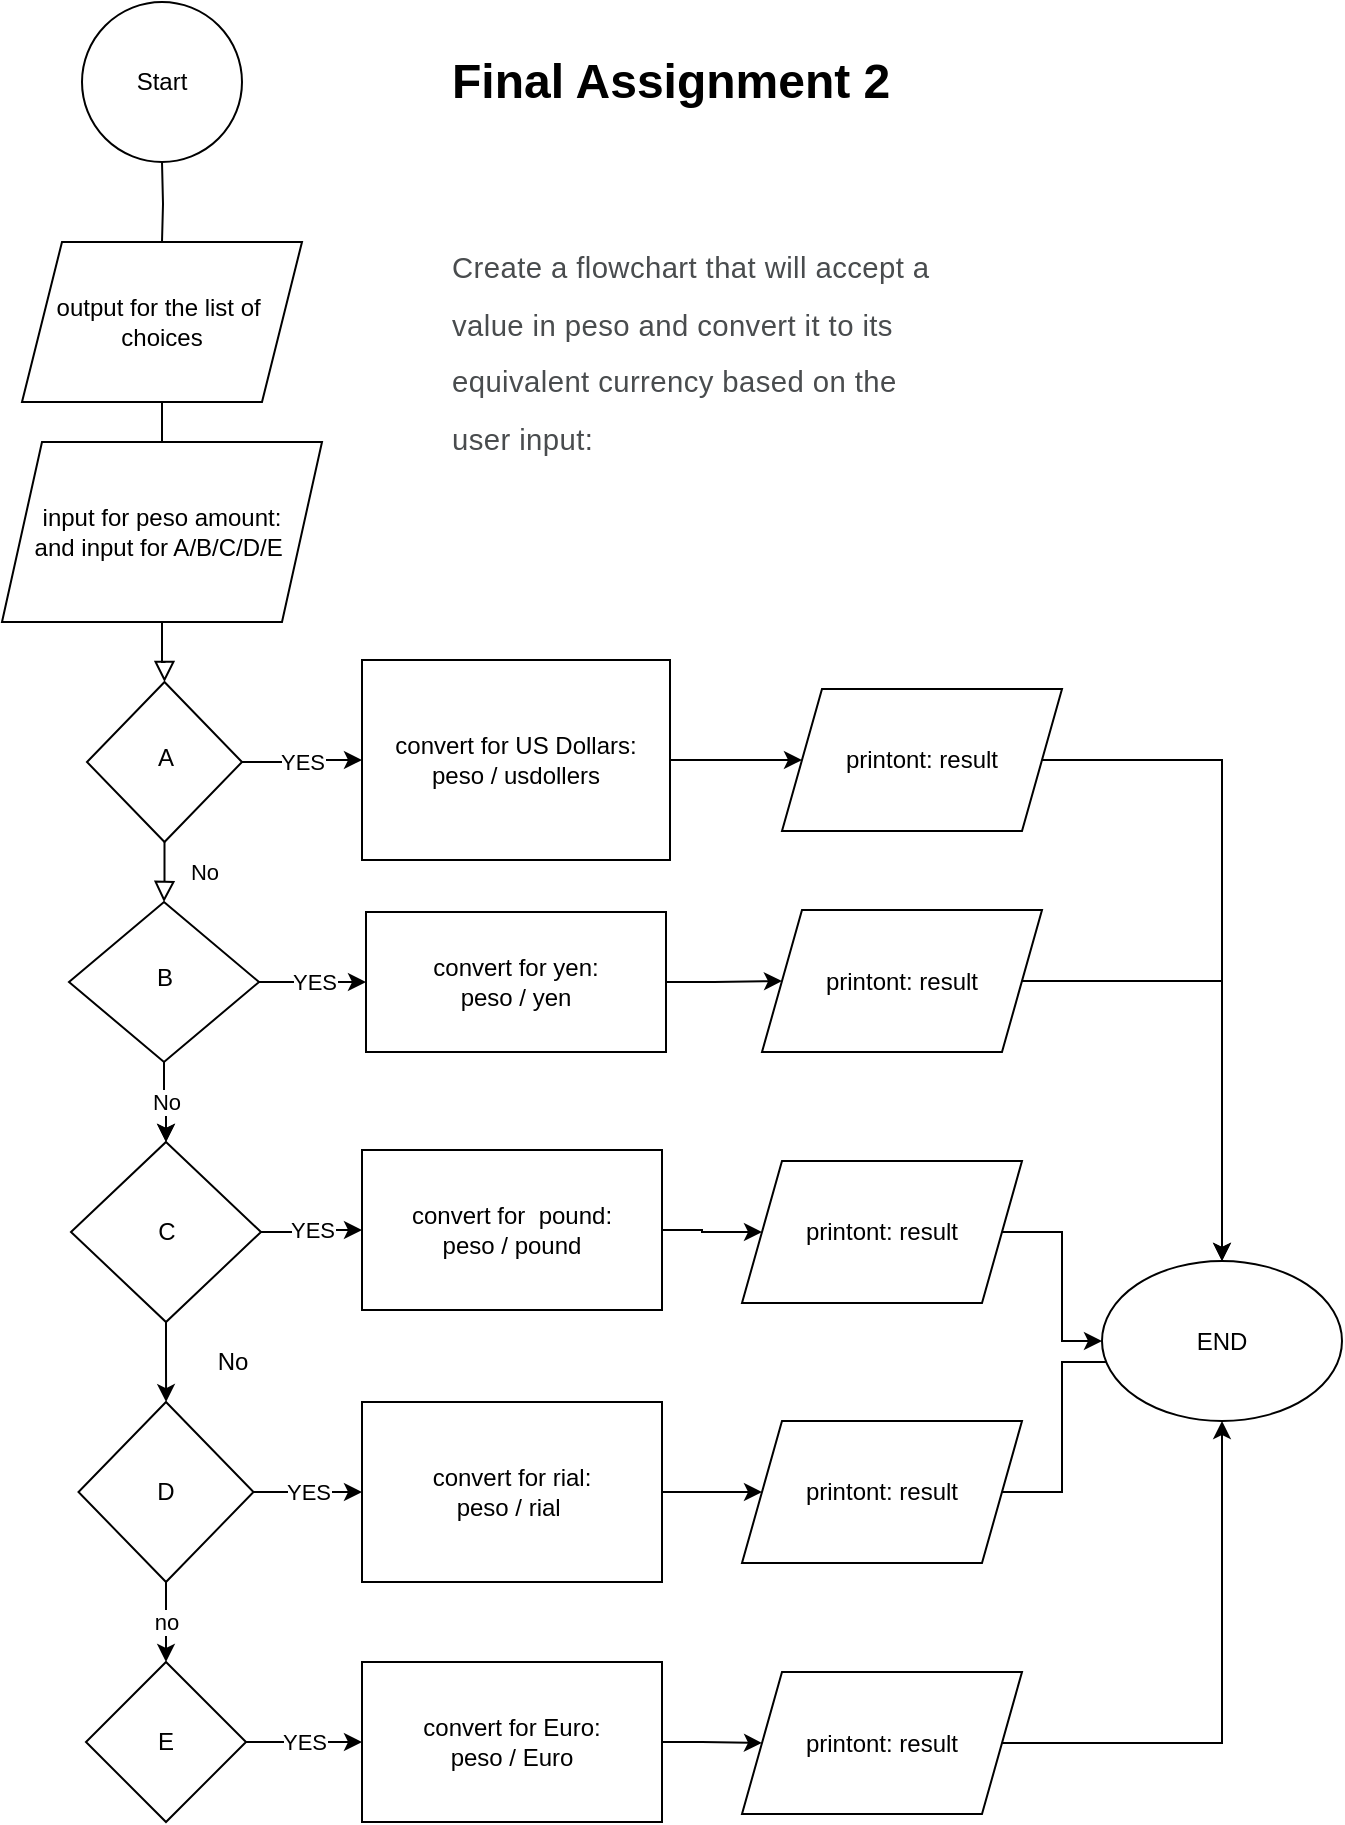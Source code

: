 <mxfile version="15.9.1" type="github">
  <diagram id="C5RBs43oDa-KdzZeNtuy" name="Page-1">
    <mxGraphModel dx="952" dy="527" grid="1" gridSize="10" guides="1" tooltips="1" connect="1" arrows="1" fold="1" page="1" pageScale="1" pageWidth="827" pageHeight="1169" math="0" shadow="0">
      <root>
        <mxCell id="WIyWlLk6GJQsqaUBKTNV-0" />
        <mxCell id="WIyWlLk6GJQsqaUBKTNV-1" parent="WIyWlLk6GJQsqaUBKTNV-0" />
        <mxCell id="WIyWlLk6GJQsqaUBKTNV-2" value="" style="rounded=0;html=1;jettySize=auto;orthogonalLoop=1;fontSize=11;endArrow=block;endFill=0;endSize=8;strokeWidth=1;shadow=0;labelBackgroundColor=none;edgeStyle=orthogonalEdgeStyle;startArrow=none;" parent="WIyWlLk6GJQsqaUBKTNV-1" source="BH_KnGm4BPcNQcjI9kcd-4" target="WIyWlLk6GJQsqaUBKTNV-6" edge="1">
          <mxGeometry relative="1" as="geometry">
            <mxPoint x="220" y="120" as="sourcePoint" />
          </mxGeometry>
        </mxCell>
        <mxCell id="WIyWlLk6GJQsqaUBKTNV-4" value="No" style="rounded=0;html=1;jettySize=auto;orthogonalLoop=1;fontSize=11;endArrow=block;endFill=0;endSize=8;strokeWidth=1;shadow=0;labelBackgroundColor=none;edgeStyle=orthogonalEdgeStyle;" parent="WIyWlLk6GJQsqaUBKTNV-1" source="WIyWlLk6GJQsqaUBKTNV-6" target="WIyWlLk6GJQsqaUBKTNV-10" edge="1">
          <mxGeometry y="20" relative="1" as="geometry">
            <mxPoint as="offset" />
          </mxGeometry>
        </mxCell>
        <mxCell id="BH_KnGm4BPcNQcjI9kcd-22" value="YES" style="edgeStyle=orthogonalEdgeStyle;rounded=0;orthogonalLoop=1;jettySize=auto;html=1;entryX=0;entryY=0.5;entryDx=0;entryDy=0;" edge="1" parent="WIyWlLk6GJQsqaUBKTNV-1" source="WIyWlLk6GJQsqaUBKTNV-6" target="BH_KnGm4BPcNQcjI9kcd-21">
          <mxGeometry relative="1" as="geometry" />
        </mxCell>
        <mxCell id="WIyWlLk6GJQsqaUBKTNV-6" value="A" style="rhombus;whiteSpace=wrap;html=1;shadow=0;fontFamily=Helvetica;fontSize=12;align=center;strokeWidth=1;spacing=6;spacingTop=-4;" parent="WIyWlLk6GJQsqaUBKTNV-1" vertex="1">
          <mxGeometry x="182.5" y="380" width="77.5" height="80" as="geometry" />
        </mxCell>
        <mxCell id="BH_KnGm4BPcNQcjI9kcd-10" style="edgeStyle=orthogonalEdgeStyle;rounded=0;orthogonalLoop=1;jettySize=auto;html=1;exitX=0.5;exitY=1;exitDx=0;exitDy=0;entryX=0.5;entryY=0;entryDx=0;entryDy=0;" edge="1" parent="WIyWlLk6GJQsqaUBKTNV-1" source="WIyWlLk6GJQsqaUBKTNV-10" target="BH_KnGm4BPcNQcjI9kcd-6">
          <mxGeometry relative="1" as="geometry" />
        </mxCell>
        <mxCell id="BH_KnGm4BPcNQcjI9kcd-11" value="No" style="edgeStyle=orthogonalEdgeStyle;rounded=0;orthogonalLoop=1;jettySize=auto;html=1;" edge="1" parent="WIyWlLk6GJQsqaUBKTNV-1" source="WIyWlLk6GJQsqaUBKTNV-10" target="BH_KnGm4BPcNQcjI9kcd-6">
          <mxGeometry relative="1" as="geometry" />
        </mxCell>
        <mxCell id="BH_KnGm4BPcNQcjI9kcd-24" value="YES" style="edgeStyle=orthogonalEdgeStyle;rounded=0;orthogonalLoop=1;jettySize=auto;html=1;" edge="1" parent="WIyWlLk6GJQsqaUBKTNV-1" source="WIyWlLk6GJQsqaUBKTNV-10" target="BH_KnGm4BPcNQcjI9kcd-23">
          <mxGeometry relative="1" as="geometry" />
        </mxCell>
        <mxCell id="WIyWlLk6GJQsqaUBKTNV-10" value="B" style="rhombus;whiteSpace=wrap;html=1;shadow=0;fontFamily=Helvetica;fontSize=12;align=center;strokeWidth=1;spacing=6;spacingTop=-4;" parent="WIyWlLk6GJQsqaUBKTNV-1" vertex="1">
          <mxGeometry x="173.5" y="490" width="95" height="80" as="geometry" />
        </mxCell>
        <mxCell id="BH_KnGm4BPcNQcjI9kcd-1" value="Start" style="ellipse;whiteSpace=wrap;html=1;aspect=fixed;" vertex="1" parent="WIyWlLk6GJQsqaUBKTNV-1">
          <mxGeometry x="180" y="40" width="80" height="80" as="geometry" />
        </mxCell>
        <mxCell id="BH_KnGm4BPcNQcjI9kcd-2" value="output for the list of&amp;nbsp; choices" style="shape=parallelogram;perimeter=parallelogramPerimeter;whiteSpace=wrap;html=1;fixedSize=1;" vertex="1" parent="WIyWlLk6GJQsqaUBKTNV-1">
          <mxGeometry x="150" y="160" width="140" height="80" as="geometry" />
        </mxCell>
        <mxCell id="BH_KnGm4BPcNQcjI9kcd-3" value="" style="rounded=0;html=1;jettySize=auto;orthogonalLoop=1;fontSize=11;endArrow=none;endFill=0;endSize=8;strokeWidth=1;shadow=0;labelBackgroundColor=none;edgeStyle=orthogonalEdgeStyle;" edge="1" parent="WIyWlLk6GJQsqaUBKTNV-1" target="BH_KnGm4BPcNQcjI9kcd-2">
          <mxGeometry relative="1" as="geometry">
            <mxPoint x="220" y="120" as="sourcePoint" />
            <mxPoint x="220" y="160" as="targetPoint" />
          </mxGeometry>
        </mxCell>
        <mxCell id="BH_KnGm4BPcNQcjI9kcd-4" value="input for peso amount:&lt;br&gt;and input for A/B/C/D/E&amp;nbsp;" style="shape=parallelogram;perimeter=parallelogramPerimeter;whiteSpace=wrap;html=1;fixedSize=1;" vertex="1" parent="WIyWlLk6GJQsqaUBKTNV-1">
          <mxGeometry x="140" y="260" width="160" height="90" as="geometry" />
        </mxCell>
        <mxCell id="BH_KnGm4BPcNQcjI9kcd-5" value="" style="rounded=0;html=1;jettySize=auto;orthogonalLoop=1;fontSize=11;endArrow=none;endFill=0;endSize=8;strokeWidth=1;shadow=0;labelBackgroundColor=none;edgeStyle=orthogonalEdgeStyle;startArrow=none;" edge="1" parent="WIyWlLk6GJQsqaUBKTNV-1" source="BH_KnGm4BPcNQcjI9kcd-2" target="BH_KnGm4BPcNQcjI9kcd-4">
          <mxGeometry relative="1" as="geometry">
            <mxPoint x="220" y="240.0" as="sourcePoint" />
            <mxPoint x="220" y="360.0" as="targetPoint" />
          </mxGeometry>
        </mxCell>
        <mxCell id="BH_KnGm4BPcNQcjI9kcd-15" style="edgeStyle=orthogonalEdgeStyle;rounded=0;orthogonalLoop=1;jettySize=auto;html=1;" edge="1" parent="WIyWlLk6GJQsqaUBKTNV-1" source="BH_KnGm4BPcNQcjI9kcd-6" target="BH_KnGm4BPcNQcjI9kcd-16">
          <mxGeometry relative="1" as="geometry">
            <mxPoint x="225" y="740" as="targetPoint" />
          </mxGeometry>
        </mxCell>
        <mxCell id="BH_KnGm4BPcNQcjI9kcd-26" value="YES" style="edgeStyle=orthogonalEdgeStyle;rounded=0;orthogonalLoop=1;jettySize=auto;html=1;" edge="1" parent="WIyWlLk6GJQsqaUBKTNV-1" source="BH_KnGm4BPcNQcjI9kcd-6" target="BH_KnGm4BPcNQcjI9kcd-25">
          <mxGeometry relative="1" as="geometry" />
        </mxCell>
        <mxCell id="BH_KnGm4BPcNQcjI9kcd-6" value="C" style="rhombus;whiteSpace=wrap;html=1;" vertex="1" parent="WIyWlLk6GJQsqaUBKTNV-1">
          <mxGeometry x="174.5" y="610" width="95" height="90" as="geometry" />
        </mxCell>
        <mxCell id="BH_KnGm4BPcNQcjI9kcd-14" value="No" style="text;html=1;align=center;verticalAlign=middle;resizable=0;points=[];autosize=1;strokeColor=none;fillColor=none;" vertex="1" parent="WIyWlLk6GJQsqaUBKTNV-1">
          <mxGeometry x="240" y="710" width="30" height="20" as="geometry" />
        </mxCell>
        <mxCell id="BH_KnGm4BPcNQcjI9kcd-20" value="no" style="edgeStyle=orthogonalEdgeStyle;rounded=0;orthogonalLoop=1;jettySize=auto;html=1;exitX=0.5;exitY=1;exitDx=0;exitDy=0;entryX=0.5;entryY=0;entryDx=0;entryDy=0;" edge="1" parent="WIyWlLk6GJQsqaUBKTNV-1" source="BH_KnGm4BPcNQcjI9kcd-16" target="BH_KnGm4BPcNQcjI9kcd-18">
          <mxGeometry relative="1" as="geometry">
            <Array as="points">
              <mxPoint x="222" y="860" />
              <mxPoint x="222" y="860" />
            </Array>
          </mxGeometry>
        </mxCell>
        <mxCell id="BH_KnGm4BPcNQcjI9kcd-28" value="YES" style="edgeStyle=orthogonalEdgeStyle;rounded=0;orthogonalLoop=1;jettySize=auto;html=1;" edge="1" parent="WIyWlLk6GJQsqaUBKTNV-1" source="BH_KnGm4BPcNQcjI9kcd-16" target="BH_KnGm4BPcNQcjI9kcd-27">
          <mxGeometry relative="1" as="geometry" />
        </mxCell>
        <mxCell id="BH_KnGm4BPcNQcjI9kcd-16" value="D" style="rhombus;whiteSpace=wrap;html=1;" vertex="1" parent="WIyWlLk6GJQsqaUBKTNV-1">
          <mxGeometry x="178.25" y="740" width="87.5" height="90" as="geometry" />
        </mxCell>
        <mxCell id="BH_KnGm4BPcNQcjI9kcd-30" value="YES" style="edgeStyle=orthogonalEdgeStyle;rounded=0;orthogonalLoop=1;jettySize=auto;html=1;" edge="1" parent="WIyWlLk6GJQsqaUBKTNV-1" source="BH_KnGm4BPcNQcjI9kcd-18" target="BH_KnGm4BPcNQcjI9kcd-29">
          <mxGeometry relative="1" as="geometry" />
        </mxCell>
        <mxCell id="BH_KnGm4BPcNQcjI9kcd-18" value="E" style="rhombus;whiteSpace=wrap;html=1;" vertex="1" parent="WIyWlLk6GJQsqaUBKTNV-1">
          <mxGeometry x="182" y="870" width="80" height="80" as="geometry" />
        </mxCell>
        <mxCell id="BH_KnGm4BPcNQcjI9kcd-31" style="edgeStyle=orthogonalEdgeStyle;rounded=0;orthogonalLoop=1;jettySize=auto;html=1;" edge="1" parent="WIyWlLk6GJQsqaUBKTNV-1" source="BH_KnGm4BPcNQcjI9kcd-21" target="BH_KnGm4BPcNQcjI9kcd-32">
          <mxGeometry relative="1" as="geometry">
            <mxPoint x="530" y="419.0" as="targetPoint" />
          </mxGeometry>
        </mxCell>
        <mxCell id="BH_KnGm4BPcNQcjI9kcd-21" value="convert for US Dollars:&lt;br&gt;peso / usdollers" style="rounded=0;whiteSpace=wrap;html=1;" vertex="1" parent="WIyWlLk6GJQsqaUBKTNV-1">
          <mxGeometry x="320" y="369" width="154" height="100" as="geometry" />
        </mxCell>
        <mxCell id="BH_KnGm4BPcNQcjI9kcd-39" style="edgeStyle=orthogonalEdgeStyle;rounded=0;orthogonalLoop=1;jettySize=auto;html=1;" edge="1" parent="WIyWlLk6GJQsqaUBKTNV-1" source="BH_KnGm4BPcNQcjI9kcd-23" target="BH_KnGm4BPcNQcjI9kcd-33">
          <mxGeometry relative="1" as="geometry" />
        </mxCell>
        <mxCell id="BH_KnGm4BPcNQcjI9kcd-23" value="convert for yen:&lt;br&gt;peso / yen" style="rounded=0;whiteSpace=wrap;html=1;" vertex="1" parent="WIyWlLk6GJQsqaUBKTNV-1">
          <mxGeometry x="322" y="495" width="150" height="70" as="geometry" />
        </mxCell>
        <mxCell id="BH_KnGm4BPcNQcjI9kcd-40" style="edgeStyle=orthogonalEdgeStyle;rounded=0;orthogonalLoop=1;jettySize=auto;html=1;" edge="1" parent="WIyWlLk6GJQsqaUBKTNV-1" source="BH_KnGm4BPcNQcjI9kcd-25" target="BH_KnGm4BPcNQcjI9kcd-34">
          <mxGeometry relative="1" as="geometry" />
        </mxCell>
        <mxCell id="BH_KnGm4BPcNQcjI9kcd-25" value="convert for&amp;nbsp; pound:&lt;br&gt;peso / pound" style="rounded=0;whiteSpace=wrap;html=1;" vertex="1" parent="WIyWlLk6GJQsqaUBKTNV-1">
          <mxGeometry x="320" y="614" width="150" height="80" as="geometry" />
        </mxCell>
        <mxCell id="BH_KnGm4BPcNQcjI9kcd-38" style="edgeStyle=orthogonalEdgeStyle;rounded=0;orthogonalLoop=1;jettySize=auto;html=1;" edge="1" parent="WIyWlLk6GJQsqaUBKTNV-1" source="BH_KnGm4BPcNQcjI9kcd-27" target="BH_KnGm4BPcNQcjI9kcd-35">
          <mxGeometry relative="1" as="geometry" />
        </mxCell>
        <mxCell id="BH_KnGm4BPcNQcjI9kcd-27" value="convert for rial:&lt;br&gt;peso / rial&amp;nbsp;" style="rounded=0;whiteSpace=wrap;html=1;" vertex="1" parent="WIyWlLk6GJQsqaUBKTNV-1">
          <mxGeometry x="320" y="740" width="150" height="90" as="geometry" />
        </mxCell>
        <mxCell id="BH_KnGm4BPcNQcjI9kcd-41" style="edgeStyle=orthogonalEdgeStyle;rounded=0;orthogonalLoop=1;jettySize=auto;html=1;" edge="1" parent="WIyWlLk6GJQsqaUBKTNV-1" source="BH_KnGm4BPcNQcjI9kcd-29" target="BH_KnGm4BPcNQcjI9kcd-36">
          <mxGeometry relative="1" as="geometry" />
        </mxCell>
        <mxCell id="BH_KnGm4BPcNQcjI9kcd-29" value="convert for Euro:&lt;br&gt;peso / Euro" style="rounded=0;whiteSpace=wrap;html=1;" vertex="1" parent="WIyWlLk6GJQsqaUBKTNV-1">
          <mxGeometry x="320" y="870" width="150" height="80" as="geometry" />
        </mxCell>
        <mxCell id="BH_KnGm4BPcNQcjI9kcd-44" style="edgeStyle=orthogonalEdgeStyle;rounded=0;orthogonalLoop=1;jettySize=auto;html=1;" edge="1" parent="WIyWlLk6GJQsqaUBKTNV-1" source="BH_KnGm4BPcNQcjI9kcd-32" target="BH_KnGm4BPcNQcjI9kcd-43">
          <mxGeometry relative="1" as="geometry" />
        </mxCell>
        <mxCell id="BH_KnGm4BPcNQcjI9kcd-32" value="printont: result" style="shape=parallelogram;perimeter=parallelogramPerimeter;whiteSpace=wrap;html=1;fixedSize=1;" vertex="1" parent="WIyWlLk6GJQsqaUBKTNV-1">
          <mxGeometry x="530" y="383.5" width="140" height="71" as="geometry" />
        </mxCell>
        <mxCell id="BH_KnGm4BPcNQcjI9kcd-45" style="edgeStyle=orthogonalEdgeStyle;rounded=0;orthogonalLoop=1;jettySize=auto;html=1;" edge="1" parent="WIyWlLk6GJQsqaUBKTNV-1" source="BH_KnGm4BPcNQcjI9kcd-33" target="BH_KnGm4BPcNQcjI9kcd-43">
          <mxGeometry relative="1" as="geometry" />
        </mxCell>
        <mxCell id="BH_KnGm4BPcNQcjI9kcd-33" value="printont: result" style="shape=parallelogram;perimeter=parallelogramPerimeter;whiteSpace=wrap;html=1;fixedSize=1;" vertex="1" parent="WIyWlLk6GJQsqaUBKTNV-1">
          <mxGeometry x="520" y="494" width="140" height="71" as="geometry" />
        </mxCell>
        <mxCell id="BH_KnGm4BPcNQcjI9kcd-46" style="edgeStyle=orthogonalEdgeStyle;rounded=0;orthogonalLoop=1;jettySize=auto;html=1;" edge="1" parent="WIyWlLk6GJQsqaUBKTNV-1" source="BH_KnGm4BPcNQcjI9kcd-34" target="BH_KnGm4BPcNQcjI9kcd-43">
          <mxGeometry relative="1" as="geometry" />
        </mxCell>
        <mxCell id="BH_KnGm4BPcNQcjI9kcd-34" value="printont: result" style="shape=parallelogram;perimeter=parallelogramPerimeter;whiteSpace=wrap;html=1;fixedSize=1;" vertex="1" parent="WIyWlLk6GJQsqaUBKTNV-1">
          <mxGeometry x="510" y="619.5" width="140" height="71" as="geometry" />
        </mxCell>
        <mxCell id="BH_KnGm4BPcNQcjI9kcd-47" style="edgeStyle=orthogonalEdgeStyle;rounded=0;orthogonalLoop=1;jettySize=auto;html=1;entryX=0.583;entryY=0.631;entryDx=0;entryDy=0;entryPerimeter=0;" edge="1" parent="WIyWlLk6GJQsqaUBKTNV-1" source="BH_KnGm4BPcNQcjI9kcd-35" target="BH_KnGm4BPcNQcjI9kcd-43">
          <mxGeometry relative="1" as="geometry" />
        </mxCell>
        <mxCell id="BH_KnGm4BPcNQcjI9kcd-35" value="printont: result" style="shape=parallelogram;perimeter=parallelogramPerimeter;whiteSpace=wrap;html=1;fixedSize=1;" vertex="1" parent="WIyWlLk6GJQsqaUBKTNV-1">
          <mxGeometry x="510" y="749.5" width="140" height="71" as="geometry" />
        </mxCell>
        <mxCell id="BH_KnGm4BPcNQcjI9kcd-48" style="edgeStyle=orthogonalEdgeStyle;rounded=0;orthogonalLoop=1;jettySize=auto;html=1;" edge="1" parent="WIyWlLk6GJQsqaUBKTNV-1" source="BH_KnGm4BPcNQcjI9kcd-36" target="BH_KnGm4BPcNQcjI9kcd-43">
          <mxGeometry relative="1" as="geometry" />
        </mxCell>
        <mxCell id="BH_KnGm4BPcNQcjI9kcd-36" value="printont: result" style="shape=parallelogram;perimeter=parallelogramPerimeter;whiteSpace=wrap;html=1;fixedSize=1;" vertex="1" parent="WIyWlLk6GJQsqaUBKTNV-1">
          <mxGeometry x="510" y="875" width="140" height="71" as="geometry" />
        </mxCell>
        <mxCell id="BH_KnGm4BPcNQcjI9kcd-43" value="END" style="ellipse;whiteSpace=wrap;html=1;" vertex="1" parent="WIyWlLk6GJQsqaUBKTNV-1">
          <mxGeometry x="690" y="669.5" width="120" height="80" as="geometry" />
        </mxCell>
        <mxCell id="BH_KnGm4BPcNQcjI9kcd-49" value="&lt;h1&gt;Final Assignment 2&lt;span style=&quot;background-color: rgb(255 , 255 , 255) ; color: rgb(73 , 76 , 78) ; font-family: &amp;#34;calibri&amp;#34; , sans-serif ; font-size: 14.667px ; letter-spacing: 0.2px ; font-weight: normal&quot;&gt;&lt;br&gt;&lt;/span&gt;&lt;/h1&gt;&lt;h1&gt;&lt;span style=&quot;background-color: rgb(255 , 255 , 255) ; color: rgb(73 , 76 , 78) ; font-family: &amp;#34;calibri&amp;#34; , sans-serif ; font-size: 14.667px ; letter-spacing: 0.2px ; font-weight: normal&quot;&gt;&lt;br&gt;&lt;/span&gt;&lt;/h1&gt;&lt;h1&gt;&lt;span style=&quot;background-color: rgb(255 , 255 , 255) ; color: rgb(73 , 76 , 78) ; font-family: &amp;#34;calibri&amp;#34; , sans-serif ; font-size: 14.667px ; letter-spacing: 0.2px ; font-weight: normal&quot;&gt;Create a flowchart that will accept a value in peso and convert it to its equivalent currency based on the user input:&lt;/span&gt;&lt;br&gt;&lt;/h1&gt;" style="text;html=1;strokeColor=none;fillColor=none;spacing=5;spacingTop=-20;whiteSpace=wrap;overflow=hidden;rounded=0;" vertex="1" parent="WIyWlLk6GJQsqaUBKTNV-1">
          <mxGeometry x="360" y="60" width="250" height="220" as="geometry" />
        </mxCell>
      </root>
    </mxGraphModel>
  </diagram>
</mxfile>
